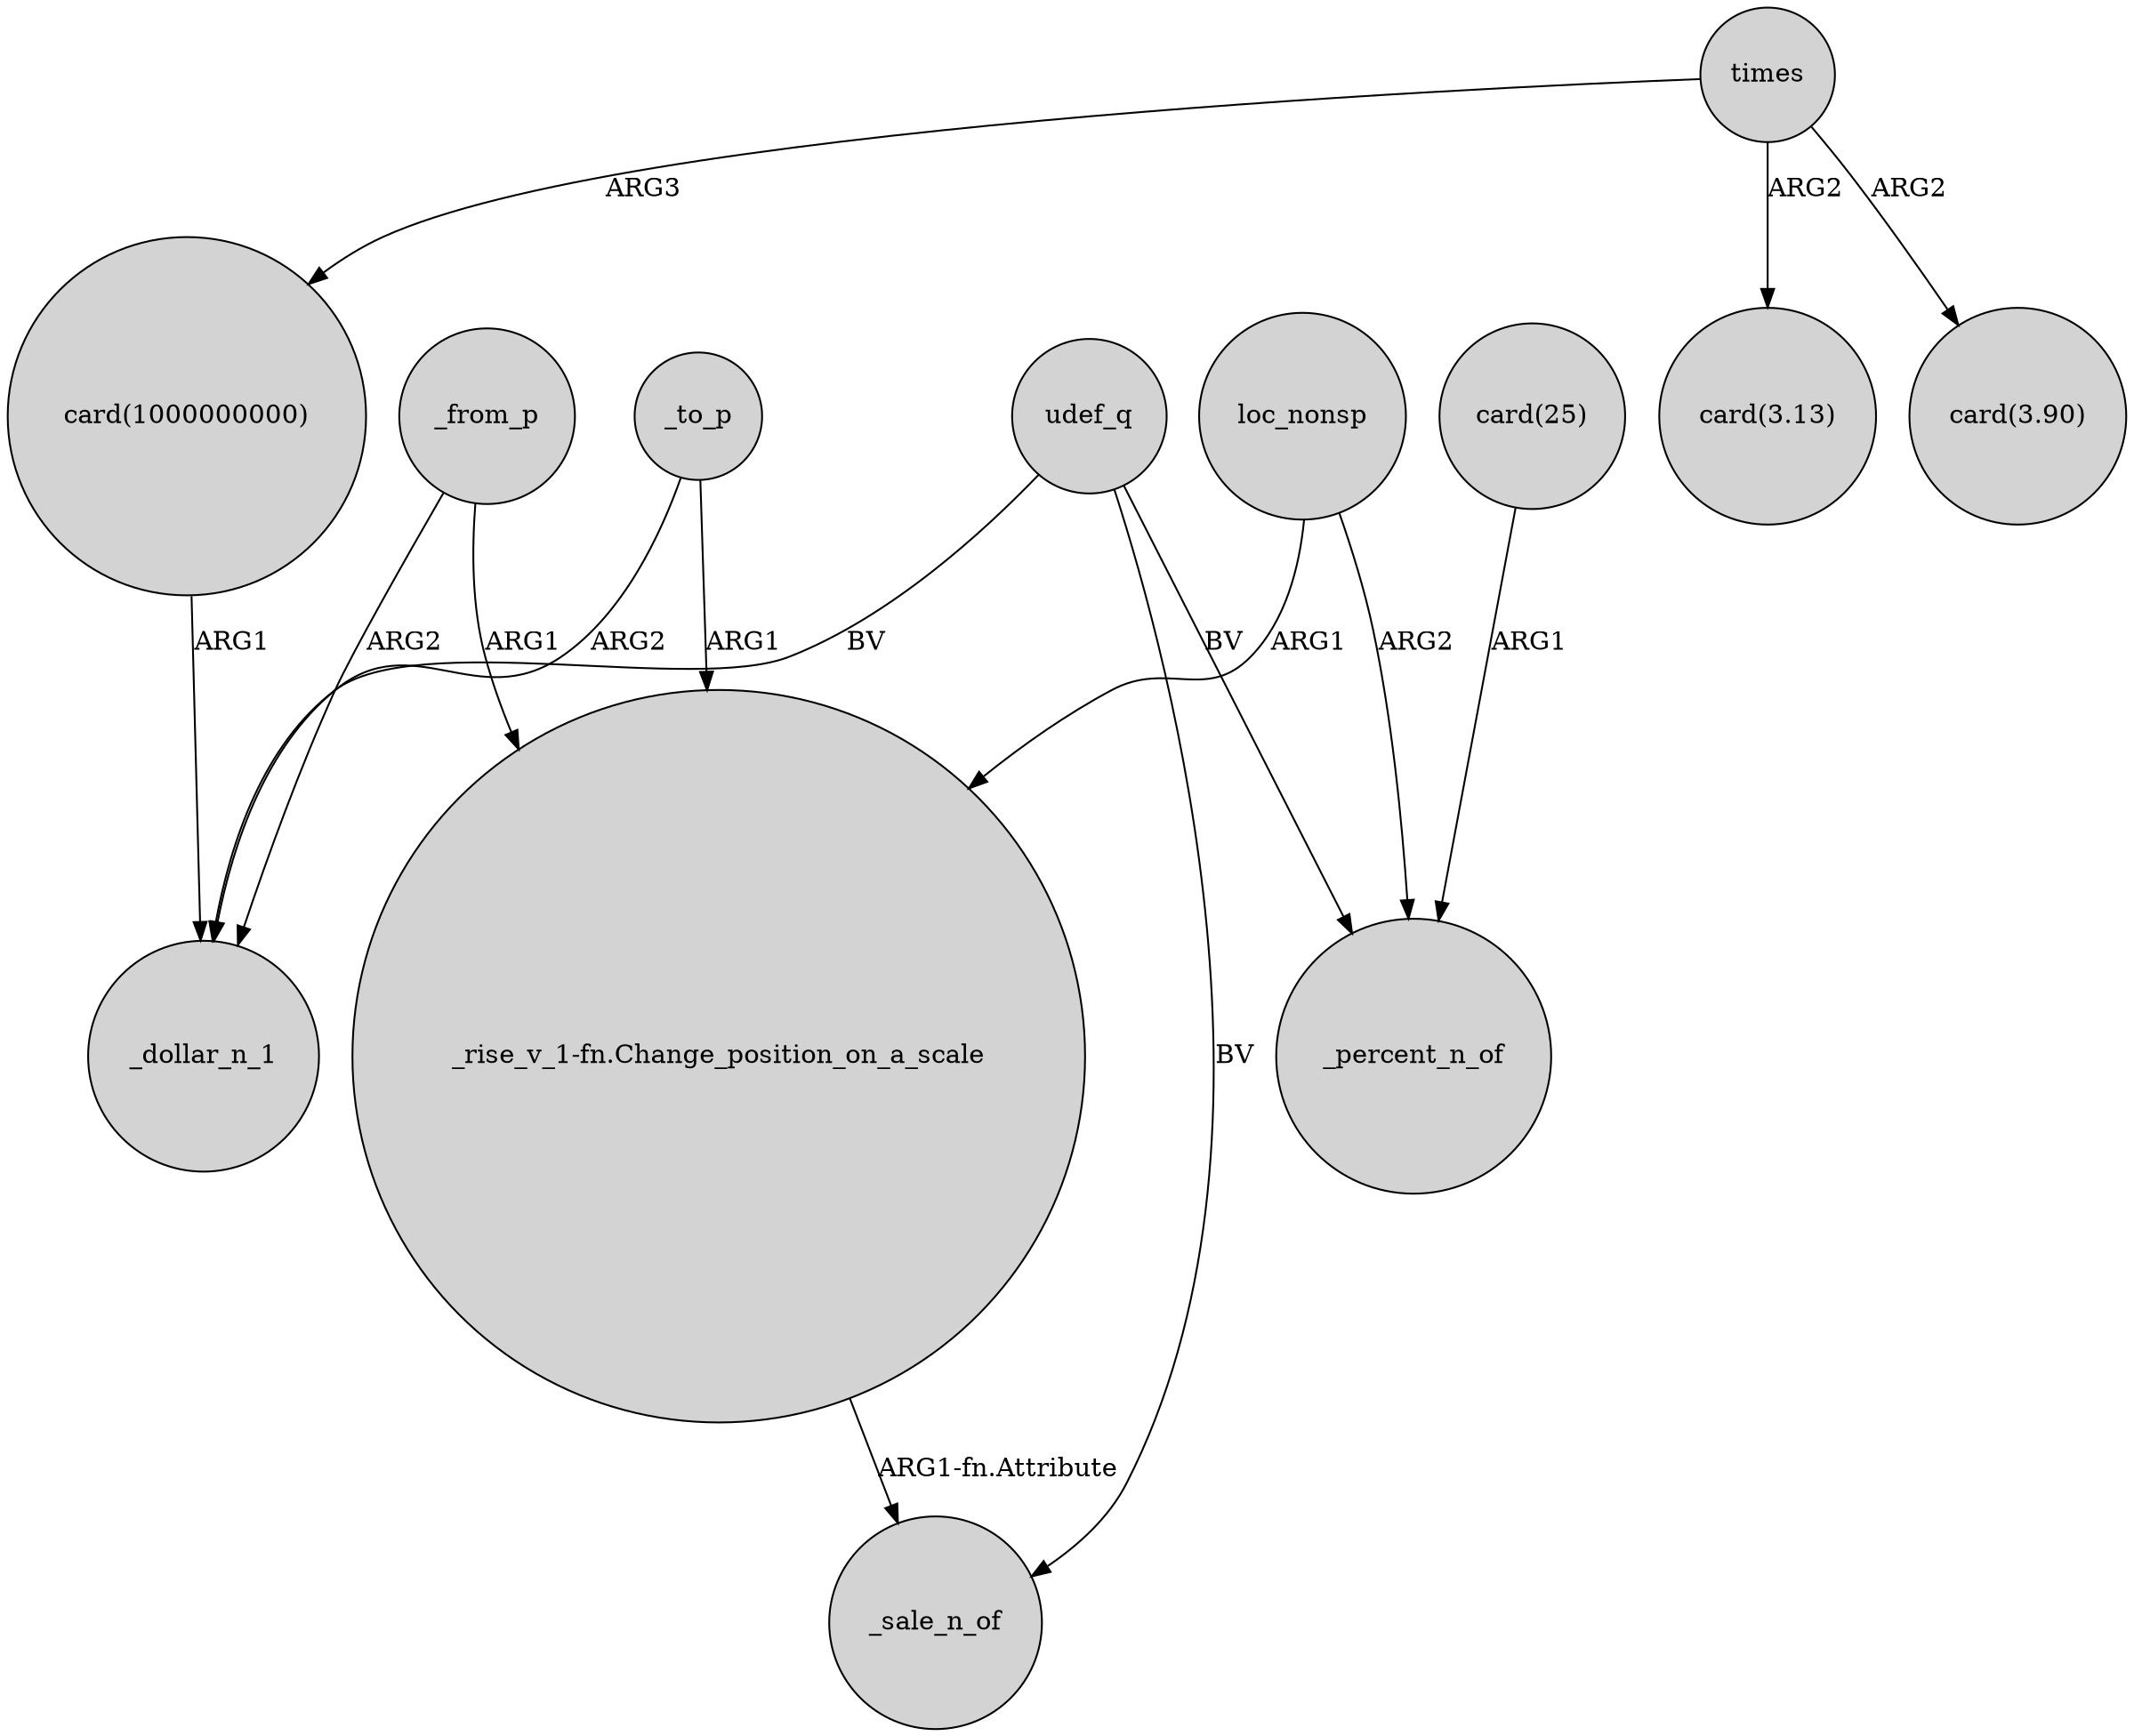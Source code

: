 digraph {
	node [shape=circle style=filled]
	"card(1000000000)" -> _dollar_n_1 [label=ARG1]
	"_rise_v_1-fn.Change_position_on_a_scale" -> _sale_n_of [label="ARG1-fn.Attribute"]
	udef_q -> _percent_n_of [label=BV]
	_from_p -> _dollar_n_1 [label=ARG2]
	"card(25)" -> _percent_n_of [label=ARG1]
	udef_q -> _sale_n_of [label=BV]
	_to_p -> _dollar_n_1 [label=ARG2]
	times -> "card(1000000000)" [label=ARG3]
	times -> "card(3.13)" [label=ARG2]
	udef_q -> _dollar_n_1 [label=BV]
	times -> "card(3.90)" [label=ARG2]
	_from_p -> "_rise_v_1-fn.Change_position_on_a_scale" [label=ARG1]
	_to_p -> "_rise_v_1-fn.Change_position_on_a_scale" [label=ARG1]
	loc_nonsp -> "_rise_v_1-fn.Change_position_on_a_scale" [label=ARG1]
	loc_nonsp -> _percent_n_of [label=ARG2]
}

